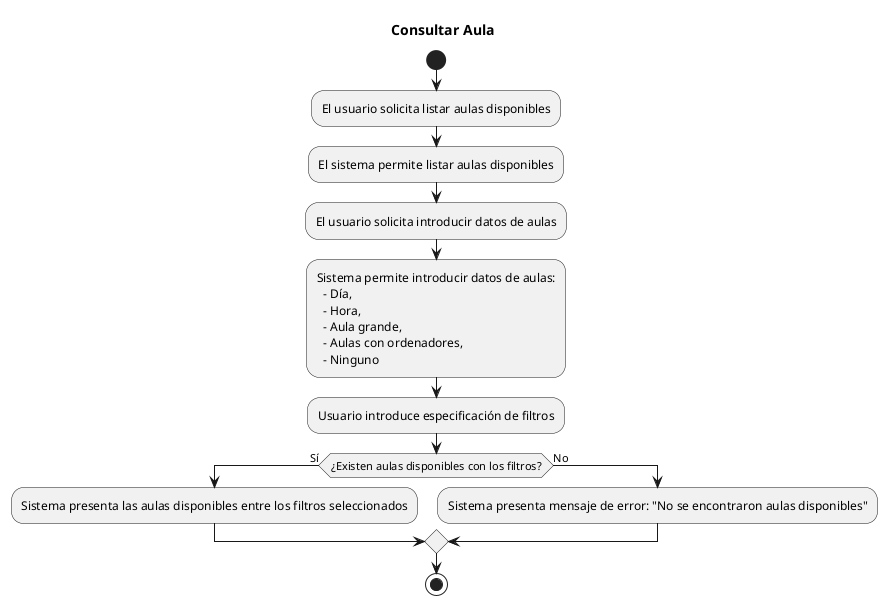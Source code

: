 @startuml
title Consultar Aula
start
:El usuario solicita listar aulas disponibles;
:El sistema permite listar aulas disponibles;
:El usuario solicita introducir datos de aulas;
:Sistema permite introducir datos de aulas:
  - Día,
  - Hora,
  - Aula grande,
  - Aulas con ordenadores,
  - Ninguno;
:Usuario introduce especificación de filtros;
if (¿Existen aulas disponibles con los filtros?) then (Sí)
  :Sistema presenta las aulas disponibles entre los filtros seleccionados;
else (No)
  :Sistema presenta mensaje de error: "No se encontraron aulas disponibles";
endif
stop
@enduml
